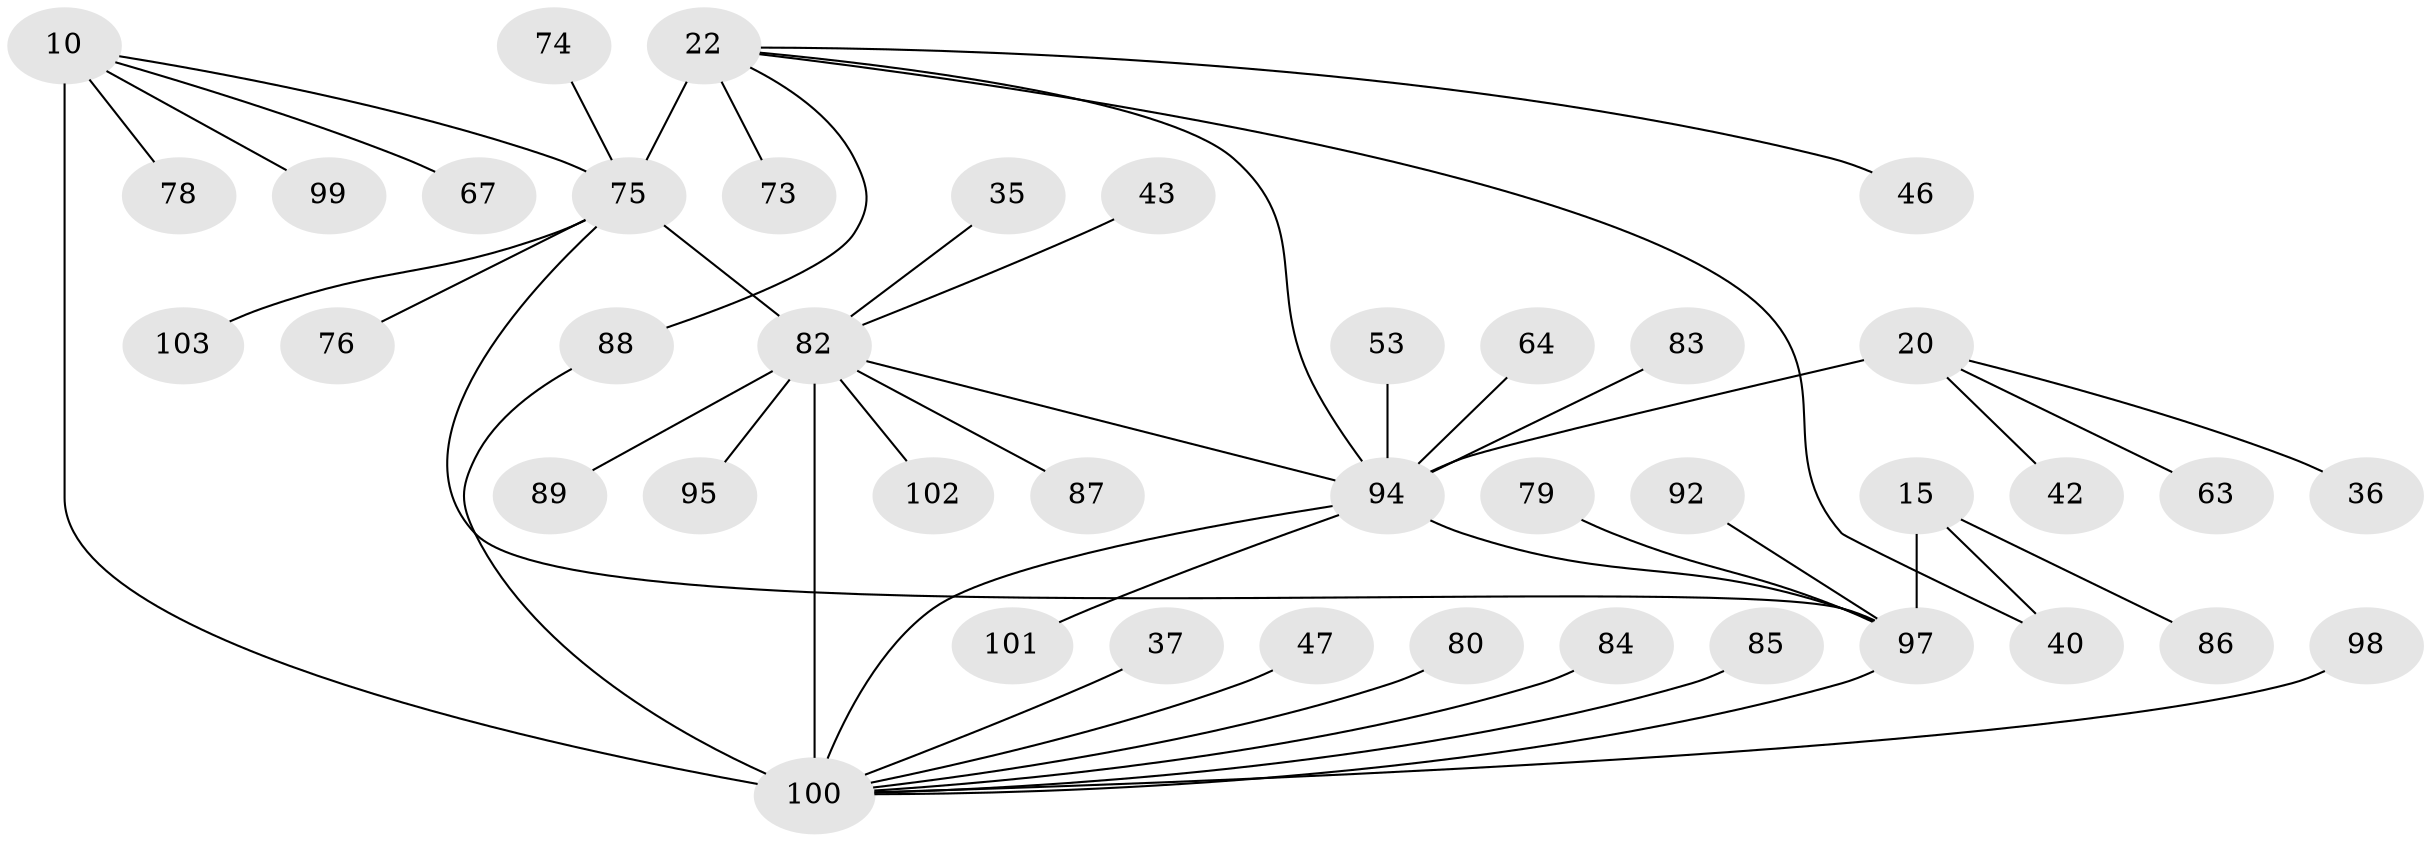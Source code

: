// original degree distribution, {11: 0.009708737864077669, 7: 0.06796116504854369, 8: 0.038834951456310676, 6: 0.038834951456310676, 9: 0.038834951456310676, 5: 0.02912621359223301, 12: 0.009708737864077669, 10: 0.009708737864077669, 3: 0.038834951456310676, 1: 0.5145631067961165, 2: 0.20388349514563106}
// Generated by graph-tools (version 1.1) at 2025/57/03/04/25 21:57:44]
// undirected, 41 vertices, 47 edges
graph export_dot {
graph [start="1"]
  node [color=gray90,style=filled];
  10 [super="+6"];
  15 [super="+13"];
  20 [super="+17"];
  22 [super="+21"];
  35;
  36;
  37;
  40;
  42;
  43;
  46 [super="+30"];
  47;
  53;
  63;
  64 [super="+34"];
  67;
  73;
  74;
  75 [super="+25+32+54+60+61+65+69"];
  76 [super="+51"];
  78 [super="+50"];
  79;
  80;
  82 [super="+72+28+4"];
  83;
  84;
  85;
  86;
  87;
  88;
  89;
  92 [super="+91"];
  94 [super="+62+68+29+52"];
  95;
  97 [super="+90+14+31+33+41+55+56+77"];
  98;
  99;
  100 [super="+9+44+45+81+58+49"];
  101 [super="+96"];
  102;
  103 [super="+59"];
  10 -- 67;
  10 -- 99;
  10 -- 78;
  10 -- 75;
  10 -- 100 [weight=6];
  15 -- 86;
  15 -- 40;
  15 -- 97 [weight=6];
  20 -- 36;
  20 -- 42;
  20 -- 63;
  20 -- 94 [weight=6];
  22 -- 73;
  22 -- 40;
  22 -- 88;
  22 -- 46;
  22 -- 75 [weight=6];
  22 -- 94;
  35 -- 82;
  37 -- 100;
  43 -- 82;
  47 -- 100;
  53 -- 94;
  64 -- 94;
  74 -- 75;
  75 -- 103;
  75 -- 76;
  75 -- 97;
  75 -- 82 [weight=2];
  79 -- 97;
  80 -- 100;
  82 -- 100 [weight=9];
  82 -- 102;
  82 -- 87;
  82 -- 89;
  82 -- 94;
  82 -- 95;
  83 -- 94;
  84 -- 100;
  85 -- 100;
  88 -- 100;
  92 -- 97;
  94 -- 97;
  94 -- 100 [weight=4];
  94 -- 101;
  97 -- 100 [weight=2];
  98 -- 100;
}

